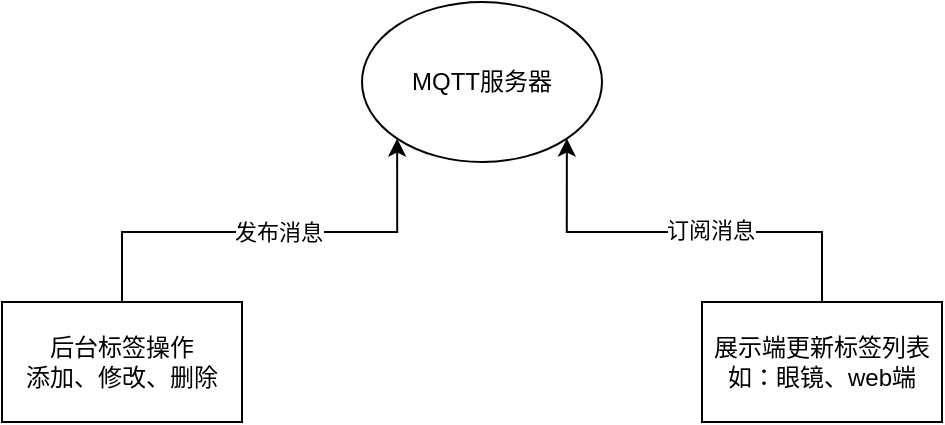 <mxfile version="21.3.3" type="github">
  <diagram name="第 1 页" id="mzwXB2vjl83GUtzyn89J">
    <mxGraphModel dx="1434" dy="771" grid="1" gridSize="10" guides="1" tooltips="1" connect="1" arrows="1" fold="1" page="1" pageScale="1" pageWidth="827" pageHeight="1169" math="0" shadow="0">
      <root>
        <mxCell id="0" />
        <mxCell id="1" parent="0" />
        <mxCell id="a0Jvfa23ncpKkolqQhmK-1" value="MQTT服务器" style="ellipse;whiteSpace=wrap;html=1;" vertex="1" parent="1">
          <mxGeometry x="340" y="170" width="120" height="80" as="geometry" />
        </mxCell>
        <mxCell id="a0Jvfa23ncpKkolqQhmK-3" style="edgeStyle=orthogonalEdgeStyle;rounded=0;orthogonalLoop=1;jettySize=auto;html=1;exitX=0.5;exitY=0;exitDx=0;exitDy=0;entryX=0;entryY=1;entryDx=0;entryDy=0;" edge="1" parent="1" source="a0Jvfa23ncpKkolqQhmK-2" target="a0Jvfa23ncpKkolqQhmK-1">
          <mxGeometry relative="1" as="geometry" />
        </mxCell>
        <mxCell id="a0Jvfa23ncpKkolqQhmK-6" value="发布消息" style="edgeLabel;html=1;align=center;verticalAlign=middle;resizable=0;points=[];" vertex="1" connectable="0" parent="a0Jvfa23ncpKkolqQhmK-3">
          <mxGeometry x="0.03" relative="1" as="geometry">
            <mxPoint as="offset" />
          </mxGeometry>
        </mxCell>
        <mxCell id="a0Jvfa23ncpKkolqQhmK-2" value="后台标签操作&lt;br&gt;添加、修改、删除" style="rounded=0;whiteSpace=wrap;html=1;" vertex="1" parent="1">
          <mxGeometry x="160" y="320" width="120" height="60" as="geometry" />
        </mxCell>
        <mxCell id="a0Jvfa23ncpKkolqQhmK-5" style="edgeStyle=orthogonalEdgeStyle;rounded=0;orthogonalLoop=1;jettySize=auto;html=1;exitX=0.5;exitY=0;exitDx=0;exitDy=0;entryX=1;entryY=1;entryDx=0;entryDy=0;" edge="1" parent="1" source="a0Jvfa23ncpKkolqQhmK-4" target="a0Jvfa23ncpKkolqQhmK-1">
          <mxGeometry relative="1" as="geometry" />
        </mxCell>
        <mxCell id="a0Jvfa23ncpKkolqQhmK-7" value="订阅消息" style="edgeLabel;html=1;align=center;verticalAlign=middle;resizable=0;points=[];" vertex="1" connectable="0" parent="a0Jvfa23ncpKkolqQhmK-5">
          <mxGeometry x="-0.131" y="-1" relative="1" as="geometry">
            <mxPoint as="offset" />
          </mxGeometry>
        </mxCell>
        <mxCell id="a0Jvfa23ncpKkolqQhmK-4" value="展示端更新标签列表&lt;br&gt;如：眼镜、web端" style="rounded=0;whiteSpace=wrap;html=1;" vertex="1" parent="1">
          <mxGeometry x="510" y="320" width="120" height="60" as="geometry" />
        </mxCell>
      </root>
    </mxGraphModel>
  </diagram>
</mxfile>
